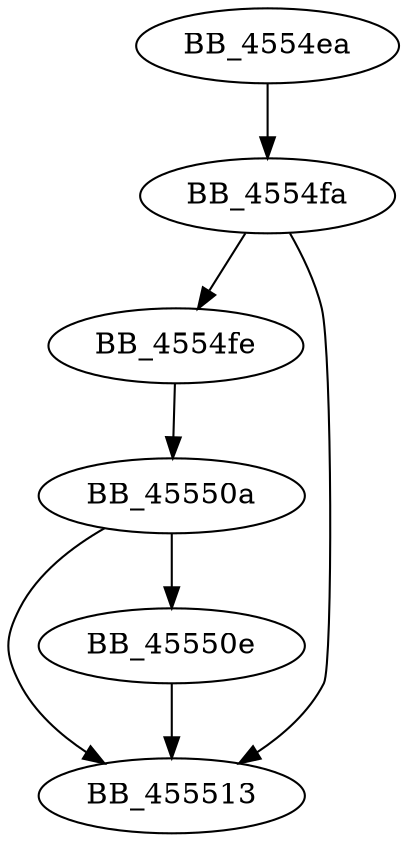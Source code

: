 DiGraph sub_4554EA{
BB_4554ea->BB_4554fa
BB_4554fa->BB_4554fe
BB_4554fa->BB_455513
BB_4554fe->BB_45550a
BB_45550a->BB_45550e
BB_45550a->BB_455513
BB_45550e->BB_455513
}
